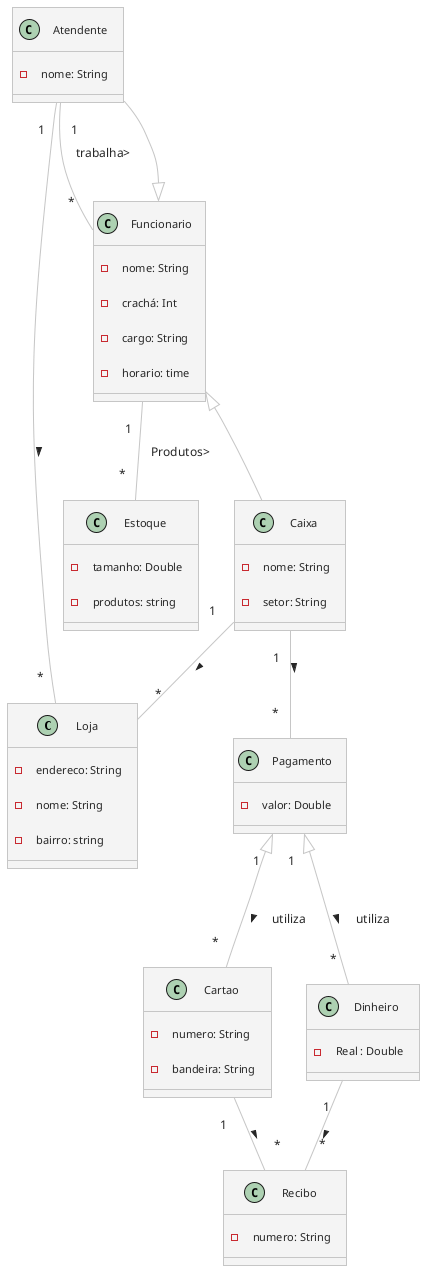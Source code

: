 @startuml

!theme carbon-gray

' Definindo as classes

class Loja {
  - endereco: String
  - nome: String
  - bairro: string
}

class Atendente {
  - nome: String
}

class Funcionario {
  - nome: String
  - crachá: Int
  - cargo: String
  - horario: time
}

class Estoque{
  - tamanho: Double
  - produtos: string
}

class Caixa {
  - nome: String
  - setor: String
}

class Pagamento {
  - valor: Double
}

class Cartao {
  - numero: String
  - bandeira: String
}

class Recibo {
  - numero: String
}
Class Dinheiro{
  - Real : Double
}

' Relações de associação com multiplicidades e direções

Atendente "1" -- "*" Funcionario : trabalha>
Atendente "1" -- "*" Loja :>
Funcionario "1" -- "*" Estoque : Produtos>
Caixa "1" -- "*" Pagamento:>
Caixa "1" -- "*" Loja:>
Cartao "1" -- "*" Recibo:>
Dinheiro "1" -- "*" Recibo:>



' Relações de generalização/especialização
Funcionario <|-- Atendente
Funcionario <|-- Caixa
Pagamento "1" <|-- "*" Cartao : utiliza >
Pagamento "1" <|-- "*" Dinheiro : utiliza >

@enduml